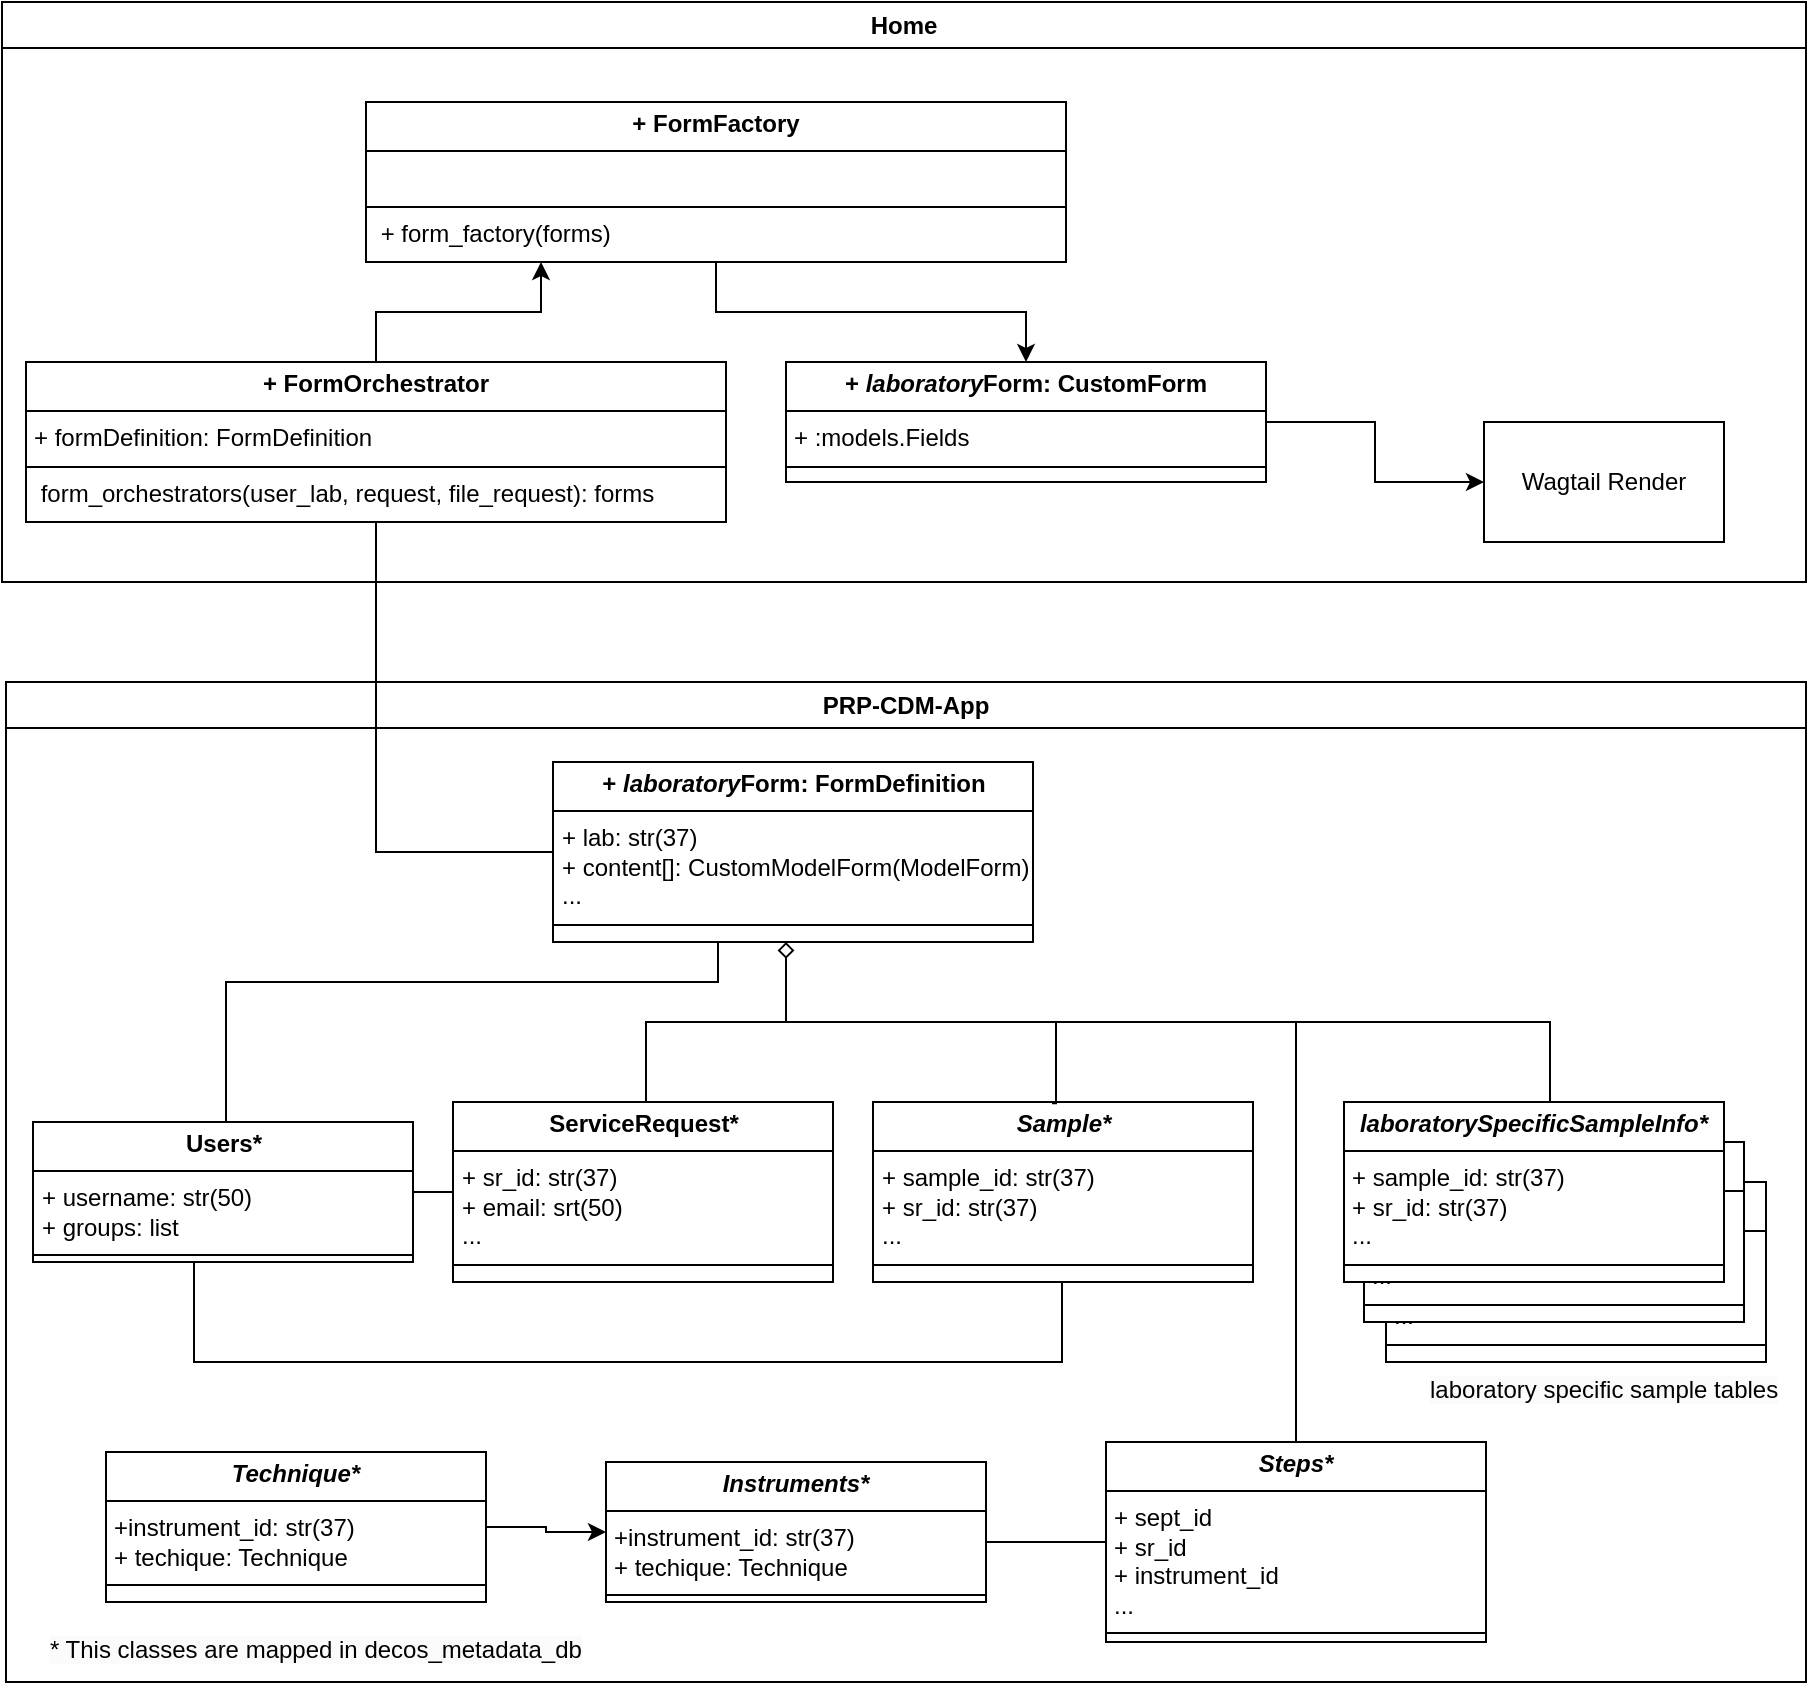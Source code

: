 <mxfile version="24.7.1" type="device">
  <diagram id="C5RBs43oDa-KdzZeNtuy" name="Page-1">
    <mxGraphModel dx="1406" dy="2046" grid="1" gridSize="10" guides="1" tooltips="1" connect="1" arrows="1" fold="1" page="1" pageScale="1" pageWidth="827" pageHeight="1169" math="0" shadow="0">
      <root>
        <mxCell id="WIyWlLk6GJQsqaUBKTNV-0" />
        <mxCell id="WIyWlLk6GJQsqaUBKTNV-1" parent="WIyWlLk6GJQsqaUBKTNV-0" />
        <mxCell id="alVqaxvdJDwjDGDu0Fkk-18" value="&lt;p style=&quot;margin:0px;margin-top:4px;text-align:center;&quot;&gt;&lt;b&gt;&lt;i&gt;laboratorySpecificSampleInfo&lt;/i&gt;&lt;/b&gt;&lt;/p&gt;&lt;hr size=&quot;1&quot; style=&quot;border-style:solid;&quot;&gt;&lt;p style=&quot;margin:0px;margin-left:4px;&quot;&gt;+ sample_id: str(37)&lt;br&gt;+ sr_id: str(37)&lt;/p&gt;&lt;p style=&quot;margin:0px;margin-left:4px;&quot;&gt;...&lt;/p&gt;&lt;hr size=&quot;1&quot; style=&quot;border-style:solid;&quot;&gt;&lt;p style=&quot;margin:0px;margin-left:4px;&quot;&gt;&lt;br&gt;&lt;/p&gt;" style="verticalAlign=top;align=left;overflow=fill;html=1;whiteSpace=wrap;swimlaneLine=1;" vertex="1" parent="WIyWlLk6GJQsqaUBKTNV-1">
          <mxGeometry x="770" y="60" width="190" height="90" as="geometry" />
        </mxCell>
        <mxCell id="alVqaxvdJDwjDGDu0Fkk-17" value="&lt;p style=&quot;margin:0px;margin-top:4px;text-align:center;&quot;&gt;&lt;b&gt;&lt;i&gt;laboratorySpecificSampleInfo&lt;/i&gt;&lt;/b&gt;&lt;/p&gt;&lt;hr size=&quot;1&quot; style=&quot;border-style:solid;&quot;&gt;&lt;p style=&quot;margin:0px;margin-left:4px;&quot;&gt;+ sample_id: str(37)&lt;br&gt;+ sr_id: str(37)&lt;/p&gt;&lt;p style=&quot;margin:0px;margin-left:4px;&quot;&gt;...&lt;/p&gt;&lt;hr size=&quot;1&quot; style=&quot;border-style:solid;&quot;&gt;&lt;p style=&quot;margin:0px;margin-left:4px;&quot;&gt;&lt;br&gt;&lt;/p&gt;" style="verticalAlign=top;align=left;overflow=fill;html=1;whiteSpace=wrap;swimlaneLine=1;" vertex="1" parent="WIyWlLk6GJQsqaUBKTNV-1">
          <mxGeometry x="759" y="40" width="190" height="90" as="geometry" />
        </mxCell>
        <mxCell id="10f_xWXHlFIcY2VpPdPC-27" style="edgeStyle=orthogonalEdgeStyle;rounded=0;orthogonalLoop=1;jettySize=auto;html=1;entryX=0;entryY=0.5;entryDx=0;entryDy=0;endArrow=none;endFill=0;" parent="WIyWlLk6GJQsqaUBKTNV-1" edge="1">
          <mxGeometry relative="1" as="geometry">
            <mxPoint x="370" y="575" as="sourcePoint" />
          </mxGeometry>
        </mxCell>
        <mxCell id="alVqaxvdJDwjDGDu0Fkk-0" style="edgeStyle=orthogonalEdgeStyle;rounded=0;orthogonalLoop=1;jettySize=auto;html=1;endArrow=none;endFill=0;strokeWidth=1;endSize=6;jumpSize=6;swimlaneLine=1;exitX=0.5;exitY=0;exitDx=0;exitDy=0;" edge="1" parent="WIyWlLk6GJQsqaUBKTNV-1" target="alVqaxvdJDwjDGDu0Fkk-12" source="alVqaxvdJDwjDGDu0Fkk-8">
          <mxGeometry relative="1" as="geometry">
            <mxPoint x="435.97" y="-60" as="targetPoint" />
            <Array as="points">
              <mxPoint x="190" y="30" />
              <mxPoint x="190" y="-40" />
              <mxPoint x="436" y="-40" />
            </Array>
            <mxPoint x="360.97" y="30" as="sourcePoint" />
          </mxGeometry>
        </mxCell>
        <mxCell id="alVqaxvdJDwjDGDu0Fkk-6" style="edgeStyle=orthogonalEdgeStyle;rounded=0;orthogonalLoop=1;jettySize=auto;html=1;endArrow=none;endFill=0;exitX=0.5;exitY=1;exitDx=0;exitDy=0;swimlaneLine=1;" edge="1" parent="WIyWlLk6GJQsqaUBKTNV-1" source="alVqaxvdJDwjDGDu0Fkk-8" target="alVqaxvdJDwjDGDu0Fkk-11">
          <mxGeometry relative="1" as="geometry">
            <Array as="points">
              <mxPoint x="174" y="100" />
              <mxPoint x="174" y="150" />
              <mxPoint x="608" y="150" />
            </Array>
          </mxGeometry>
        </mxCell>
        <mxCell id="alVqaxvdJDwjDGDu0Fkk-7" style="edgeStyle=orthogonalEdgeStyle;rounded=0;orthogonalLoop=1;jettySize=auto;html=1;exitX=1;exitY=0.5;exitDx=0;exitDy=0;entryX=0;entryY=0.5;entryDx=0;entryDy=0;endArrow=none;endFill=0;" edge="1" parent="WIyWlLk6GJQsqaUBKTNV-1" source="alVqaxvdJDwjDGDu0Fkk-8" target="alVqaxvdJDwjDGDu0Fkk-10">
          <mxGeometry relative="1" as="geometry" />
        </mxCell>
        <mxCell id="alVqaxvdJDwjDGDu0Fkk-8" value="&lt;p style=&quot;margin:0px;margin-top:4px;text-align:center;&quot;&gt;&lt;b&gt;Users*&lt;/b&gt;&lt;/p&gt;&lt;hr size=&quot;1&quot; style=&quot;border-style:solid;&quot;&gt;&lt;p style=&quot;margin:0px;margin-left:4px;&quot;&gt;+ username: str(50)&lt;br&gt;+ groups: list&lt;/p&gt;&lt;hr size=&quot;1&quot; style=&quot;border-style:solid;&quot;&gt;&lt;p style=&quot;margin:0px;margin-left:4px;&quot;&gt;&lt;br&gt;&lt;/p&gt;" style="verticalAlign=top;align=left;overflow=fill;html=1;whiteSpace=wrap;swimlaneLine=1;" vertex="1" parent="WIyWlLk6GJQsqaUBKTNV-1">
          <mxGeometry x="93.5" y="30" width="190" height="70" as="geometry" />
        </mxCell>
        <mxCell id="alVqaxvdJDwjDGDu0Fkk-10" value="&lt;p style=&quot;margin:0px;margin-top:4px;text-align:center;&quot;&gt;&lt;b&gt;ServiceRequest*&lt;/b&gt;&lt;/p&gt;&lt;hr size=&quot;1&quot; style=&quot;border-style:solid;&quot;&gt;&lt;p style=&quot;margin:0px;margin-left:4px;&quot;&gt;+ sr_id: str(37)&lt;br&gt;+ email: srt(50)&lt;/p&gt;&lt;p style=&quot;margin:0px;margin-left:4px;&quot;&gt;...&lt;/p&gt;&lt;hr size=&quot;1&quot; style=&quot;border-style:solid;&quot;&gt;&lt;p style=&quot;margin:0px;margin-left:4px;&quot;&gt;&lt;br&gt;&lt;/p&gt;" style="verticalAlign=top;align=left;overflow=fill;html=1;whiteSpace=wrap;swimlaneLine=1;" vertex="1" parent="WIyWlLk6GJQsqaUBKTNV-1">
          <mxGeometry x="303.5" y="20" width="190" height="90" as="geometry" />
        </mxCell>
        <mxCell id="alVqaxvdJDwjDGDu0Fkk-11" value="&lt;p style=&quot;margin:0px;margin-top:4px;text-align:center;&quot;&gt;&lt;b&gt;&lt;i&gt;Sample*&lt;/i&gt;&lt;/b&gt;&lt;/p&gt;&lt;hr size=&quot;1&quot; style=&quot;border-style:solid;&quot;&gt;&lt;p style=&quot;margin:0px;margin-left:4px;&quot;&gt;+ sample_id: str(37)&lt;br&gt;+ sr_id: str(37)&lt;/p&gt;&lt;p style=&quot;margin:0px;margin-left:4px;&quot;&gt;...&lt;/p&gt;&lt;hr size=&quot;1&quot; style=&quot;border-style:solid;&quot;&gt;&lt;p style=&quot;margin:0px;margin-left:4px;&quot;&gt;&lt;br&gt;&lt;/p&gt;" style="verticalAlign=top;align=left;overflow=fill;html=1;whiteSpace=wrap;swimlaneLine=1;" vertex="1" parent="WIyWlLk6GJQsqaUBKTNV-1">
          <mxGeometry x="513.5" y="20" width="190" height="90" as="geometry" />
        </mxCell>
        <mxCell id="alVqaxvdJDwjDGDu0Fkk-12" value="&lt;p style=&quot;margin:0px;margin-top:4px;text-align:center;&quot;&gt;&lt;b&gt;+ &lt;i&gt;laboratory&lt;/i&gt;Form: FormDefinition&lt;/b&gt;&lt;/p&gt;&lt;hr size=&quot;1&quot; style=&quot;border-style:solid;&quot;&gt;&lt;p style=&quot;margin:0px;margin-left:4px;&quot;&gt;+ lab: str(37)&lt;br&gt;+ content[]: CustomModelForm(ModelForm)&lt;/p&gt;&lt;p style=&quot;margin:0px;margin-left:4px;&quot;&gt;...&lt;/p&gt;&lt;hr size=&quot;1&quot; style=&quot;border-style:solid;&quot;&gt;&lt;p style=&quot;margin:0px;margin-left:4px;&quot;&gt;&lt;br&gt;&lt;/p&gt;" style="verticalAlign=top;align=left;overflow=fill;html=1;whiteSpace=wrap;swimlaneLine=1;" vertex="1" parent="WIyWlLk6GJQsqaUBKTNV-1">
          <mxGeometry x="353.5" y="-150" width="240" height="90" as="geometry" />
        </mxCell>
        <mxCell id="alVqaxvdJDwjDGDu0Fkk-13" style="edgeStyle=orthogonalEdgeStyle;rounded=0;orthogonalLoop=1;jettySize=auto;html=1;entryX=0.5;entryY=1;entryDx=0;entryDy=0;endArrow=diamond;endFill=0;strokeWidth=1;endSize=6;jumpSize=6;exitX=0.471;exitY=0.007;exitDx=0;exitDy=0;swimlaneLine=1;exitPerimeter=0;" edge="1" parent="WIyWlLk6GJQsqaUBKTNV-1" source="alVqaxvdJDwjDGDu0Fkk-11">
          <mxGeometry relative="1" as="geometry">
            <mxPoint x="605" y="29.99" as="sourcePoint" />
            <mxPoint x="470.0" y="-60.01" as="targetPoint" />
            <Array as="points">
              <mxPoint x="605" y="21" />
              <mxPoint x="605" y="-20" />
              <mxPoint x="470" y="-20" />
            </Array>
          </mxGeometry>
        </mxCell>
        <mxCell id="alVqaxvdJDwjDGDu0Fkk-14" value="&lt;p style=&quot;margin:0px;margin-top:4px;text-align:center;&quot;&gt;&lt;b&gt;&lt;i&gt;laboratorySpecificSampleInfo*&lt;/i&gt;&lt;/b&gt;&lt;/p&gt;&lt;hr size=&quot;1&quot; style=&quot;border-style:solid;&quot;&gt;&lt;p style=&quot;margin:0px;margin-left:4px;&quot;&gt;+ sample_id: str(37)&lt;br&gt;+ sr_id: str(37)&lt;/p&gt;&lt;p style=&quot;margin:0px;margin-left:4px;&quot;&gt;...&lt;/p&gt;&lt;hr size=&quot;1&quot; style=&quot;border-style:solid;&quot;&gt;&lt;p style=&quot;margin:0px;margin-left:4px;&quot;&gt;&lt;br&gt;&lt;/p&gt;" style="verticalAlign=top;align=left;overflow=fill;html=1;whiteSpace=wrap;swimlaneLine=1;" vertex="1" parent="WIyWlLk6GJQsqaUBKTNV-1">
          <mxGeometry x="749" y="20" width="190" height="90" as="geometry" />
        </mxCell>
        <mxCell id="alVqaxvdJDwjDGDu0Fkk-15" style="edgeStyle=orthogonalEdgeStyle;rounded=0;orthogonalLoop=1;jettySize=auto;html=1;endArrow=none;endFill=0;strokeWidth=1;endSize=6;jumpSize=6;swimlaneLine=1;" edge="1" parent="WIyWlLk6GJQsqaUBKTNV-1">
          <mxGeometry relative="1" as="geometry">
            <mxPoint x="850" y="20" as="sourcePoint" />
            <mxPoint x="470" y="-50" as="targetPoint" />
            <Array as="points">
              <mxPoint x="852" y="20" />
              <mxPoint x="852" y="-20" />
              <mxPoint x="470" y="-20" />
            </Array>
          </mxGeometry>
        </mxCell>
        <mxCell id="alVqaxvdJDwjDGDu0Fkk-16" style="edgeStyle=orthogonalEdgeStyle;rounded=0;orthogonalLoop=1;jettySize=auto;html=1;endArrow=none;endFill=0;strokeWidth=1;endSize=6;jumpSize=6;swimlaneLine=1;" edge="1" parent="WIyWlLk6GJQsqaUBKTNV-1">
          <mxGeometry relative="1" as="geometry">
            <mxPoint x="400" y="20" as="sourcePoint" />
            <mxPoint x="470" y="-50" as="targetPoint" />
            <Array as="points">
              <mxPoint x="400" y="-20" />
              <mxPoint x="470" y="-20" />
            </Array>
          </mxGeometry>
        </mxCell>
        <mxCell id="alVqaxvdJDwjDGDu0Fkk-19" value="&lt;span style=&quot;color: rgb(0, 0, 0); font-family: Helvetica; font-size: 12px; font-style: normal; font-variant-ligatures: normal; font-variant-caps: normal; font-weight: 400; letter-spacing: normal; orphans: 2; text-align: left; text-indent: 0px; text-transform: none; widows: 2; word-spacing: 0px; -webkit-text-stroke-width: 0px; white-space: normal; background-color: rgb(251, 251, 251); text-decoration-thickness: initial; text-decoration-style: initial; text-decoration-color: initial; display: inline !important; float: none;&quot;&gt;laboratory specific sample tables&lt;/span&gt;" style="text;whiteSpace=wrap;html=1;" vertex="1" parent="WIyWlLk6GJQsqaUBKTNV-1">
          <mxGeometry x="790" y="150" width="190" height="40" as="geometry" />
        </mxCell>
        <mxCell id="alVqaxvdJDwjDGDu0Fkk-20" value="PRP-CDM-App" style="swimlane;whiteSpace=wrap;html=1;swimlaneLine=1;" vertex="1" parent="WIyWlLk6GJQsqaUBKTNV-1">
          <mxGeometry x="80" y="-190" width="900" height="500" as="geometry">
            <mxRectangle x="160" y="340" width="120" height="30" as="alternateBounds" />
          </mxGeometry>
        </mxCell>
        <mxCell id="alVqaxvdJDwjDGDu0Fkk-37" value="&lt;p style=&quot;margin:0px;margin-top:4px;text-align:center;&quot;&gt;&lt;b&gt;&lt;i&gt;Instruments*&lt;/i&gt;&lt;/b&gt;&lt;/p&gt;&lt;hr size=&quot;1&quot; style=&quot;border-style:solid;&quot;&gt;&lt;p style=&quot;margin:0px;margin-left:4px;&quot;&gt;+instrument_id: str(37)&lt;br&gt;&lt;/p&gt;&lt;p style=&quot;margin:0px;margin-left:4px;&quot;&gt;+ techique: Technique&lt;/p&gt;&lt;hr size=&quot;1&quot; style=&quot;border-style:solid;&quot;&gt;&lt;p style=&quot;margin:0px;margin-left:4px;&quot;&gt;&lt;br&gt;&lt;/p&gt;" style="verticalAlign=top;align=left;overflow=fill;html=1;whiteSpace=wrap;swimlaneLine=1;" vertex="1" parent="alVqaxvdJDwjDGDu0Fkk-20">
          <mxGeometry x="300" y="390" width="190" height="70" as="geometry" />
        </mxCell>
        <mxCell id="alVqaxvdJDwjDGDu0Fkk-40" style="edgeStyle=orthogonalEdgeStyle;rounded=0;orthogonalLoop=1;jettySize=auto;html=1;endArrow=none;endFill=0;" edge="1" parent="alVqaxvdJDwjDGDu0Fkk-20" source="alVqaxvdJDwjDGDu0Fkk-39">
          <mxGeometry relative="1" as="geometry">
            <mxPoint x="635" y="170" as="targetPoint" />
            <Array as="points">
              <mxPoint x="645" y="170" />
            </Array>
          </mxGeometry>
        </mxCell>
        <mxCell id="alVqaxvdJDwjDGDu0Fkk-39" value="&lt;p style=&quot;margin:0px;margin-top:4px;text-align:center;&quot;&gt;&lt;b&gt;&lt;i&gt;Steps*&lt;/i&gt;&lt;/b&gt;&lt;/p&gt;&lt;hr size=&quot;1&quot; style=&quot;border-style:solid;&quot;&gt;&lt;p style=&quot;margin:0px;margin-left:4px;&quot;&gt;+ sept_id&lt;br&gt;&lt;/p&gt;&lt;p style=&quot;margin:0px;margin-left:4px;&quot;&gt;+ sr_id&lt;/p&gt;&lt;p style=&quot;margin:0px;margin-left:4px;&quot;&gt;+ instrument_id&lt;/p&gt;&lt;p style=&quot;margin:0px;margin-left:4px;&quot;&gt;...&lt;/p&gt;&lt;hr size=&quot;1&quot; style=&quot;border-style:solid;&quot;&gt;&lt;p style=&quot;margin:0px;margin-left:4px;&quot;&gt;&lt;br&gt;&lt;/p&gt;" style="verticalAlign=top;align=left;overflow=fill;html=1;whiteSpace=wrap;swimlaneLine=1;" vertex="1" parent="alVqaxvdJDwjDGDu0Fkk-20">
          <mxGeometry x="550" y="380" width="190" height="100" as="geometry" />
        </mxCell>
        <mxCell id="alVqaxvdJDwjDGDu0Fkk-41" style="edgeStyle=orthogonalEdgeStyle;rounded=0;orthogonalLoop=1;jettySize=auto;html=1;entryX=0;entryY=0.5;entryDx=0;entryDy=0;endArrow=none;endFill=0;" edge="1" parent="alVqaxvdJDwjDGDu0Fkk-20" source="alVqaxvdJDwjDGDu0Fkk-37" target="alVqaxvdJDwjDGDu0Fkk-39">
          <mxGeometry relative="1" as="geometry">
            <Array as="points">
              <mxPoint x="530" y="430" />
              <mxPoint x="530" y="430" />
            </Array>
          </mxGeometry>
        </mxCell>
        <mxCell id="alVqaxvdJDwjDGDu0Fkk-43" style="edgeStyle=orthogonalEdgeStyle;rounded=0;orthogonalLoop=1;jettySize=auto;html=1;entryX=0;entryY=0.5;entryDx=0;entryDy=0;" edge="1" parent="alVqaxvdJDwjDGDu0Fkk-20" source="alVqaxvdJDwjDGDu0Fkk-42" target="alVqaxvdJDwjDGDu0Fkk-37">
          <mxGeometry relative="1" as="geometry" />
        </mxCell>
        <mxCell id="alVqaxvdJDwjDGDu0Fkk-42" value="&lt;p style=&quot;margin:0px;margin-top:4px;text-align:center;&quot;&gt;&lt;b&gt;&lt;i&gt;Technique*&lt;/i&gt;&lt;/b&gt;&lt;/p&gt;&lt;hr size=&quot;1&quot; style=&quot;border-style:solid;&quot;&gt;&lt;p style=&quot;margin:0px;margin-left:4px;&quot;&gt;+instrument_id: str(37)&lt;br&gt;&lt;/p&gt;&lt;p style=&quot;margin:0px;margin-left:4px;&quot;&gt;+ techique: Technique&lt;/p&gt;&lt;hr size=&quot;1&quot; style=&quot;border-style:solid;&quot;&gt;&lt;p style=&quot;margin:0px;margin-left:4px;&quot;&gt;&lt;br&gt;&lt;/p&gt;" style="verticalAlign=top;align=left;overflow=fill;html=1;whiteSpace=wrap;swimlaneLine=1;" vertex="1" parent="alVqaxvdJDwjDGDu0Fkk-20">
          <mxGeometry x="50" y="385" width="190" height="75" as="geometry" />
        </mxCell>
        <mxCell id="alVqaxvdJDwjDGDu0Fkk-45" value="&lt;span style=&quot;color: rgb(0, 0, 0); font-family: Helvetica; font-size: 12px; font-style: normal; font-variant-ligatures: normal; font-variant-caps: normal; font-weight: 400; letter-spacing: normal; orphans: 2; text-align: left; text-indent: 0px; text-transform: none; widows: 2; word-spacing: 0px; -webkit-text-stroke-width: 0px; white-space: normal; background-color: rgb(251, 251, 251); text-decoration-thickness: initial; text-decoration-style: initial; text-decoration-color: initial; display: inline !important; float: none;&quot;&gt;* This classes are mapped in decos_metadata_db&lt;/span&gt;" style="text;whiteSpace=wrap;html=1;" vertex="1" parent="alVqaxvdJDwjDGDu0Fkk-20">
          <mxGeometry x="20" y="470" width="290" height="20" as="geometry" />
        </mxCell>
        <mxCell id="alVqaxvdJDwjDGDu0Fkk-21" value="Home" style="swimlane;whiteSpace=wrap;html=1;swimlaneLine=1;" vertex="1" parent="WIyWlLk6GJQsqaUBKTNV-1">
          <mxGeometry x="78" y="-530" width="902" height="290" as="geometry">
            <mxRectangle x="160" y="340" width="120" height="30" as="alternateBounds" />
          </mxGeometry>
        </mxCell>
        <mxCell id="alVqaxvdJDwjDGDu0Fkk-22" value="&lt;p style=&quot;margin:0px;margin-top:4px;text-align:center;&quot;&gt;&lt;b&gt;+ &lt;i&gt;laboratory&lt;/i&gt;Form: CustomForm&lt;/b&gt;&lt;/p&gt;&lt;hr size=&quot;1&quot; style=&quot;border-style:solid;&quot;&gt;&lt;p style=&quot;margin:0px;margin-left:4px;&quot;&gt;+ :models.Fields&lt;/p&gt;&lt;hr size=&quot;1&quot; style=&quot;border-style:solid;&quot;&gt;&lt;p style=&quot;margin:0px;margin-left:4px;&quot;&gt;&lt;br&gt;&lt;/p&gt;" style="verticalAlign=top;align=left;overflow=fill;html=1;whiteSpace=wrap;swimlaneLine=1;" vertex="1" parent="alVqaxvdJDwjDGDu0Fkk-21">
          <mxGeometry x="392" y="180" width="240" height="60" as="geometry" />
        </mxCell>
        <mxCell id="alVqaxvdJDwjDGDu0Fkk-28" value="&lt;p style=&quot;margin:0px;margin-top:4px;text-align:center;&quot;&gt;&lt;b&gt;+ FormOrchestrator&lt;/b&gt;&lt;/p&gt;&lt;hr size=&quot;1&quot; style=&quot;border-style:solid;&quot;&gt;&lt;p style=&quot;margin:0px;margin-left:4px;&quot;&gt;&lt;span style=&quot;background-color: initial;&quot;&gt;+ formDefinition: FormDefinition&lt;/span&gt;&lt;br&gt;&lt;/p&gt;&lt;hr size=&quot;1&quot; style=&quot;border-style:solid;&quot;&gt;&lt;p style=&quot;margin:0px;margin-left:4px;&quot;&gt;&lt;span style=&quot;text-align: center;&quot;&gt;&amp;nbsp;form_orchestrators(user_lab, request, file_request): forms&lt;/span&gt;&lt;br&gt;&lt;/p&gt;" style="verticalAlign=top;align=left;overflow=fill;html=1;whiteSpace=wrap;swimlaneLine=1;" vertex="1" parent="alVqaxvdJDwjDGDu0Fkk-21">
          <mxGeometry x="12" y="180" width="350" height="80" as="geometry" />
        </mxCell>
        <mxCell id="alVqaxvdJDwjDGDu0Fkk-31" value="" style="edgeStyle=orthogonalEdgeStyle;rounded=0;orthogonalLoop=1;jettySize=auto;html=1;entryX=0.5;entryY=0;entryDx=0;entryDy=0;" edge="1" parent="alVqaxvdJDwjDGDu0Fkk-21" source="alVqaxvdJDwjDGDu0Fkk-29" target="alVqaxvdJDwjDGDu0Fkk-22">
          <mxGeometry relative="1" as="geometry" />
        </mxCell>
        <mxCell id="alVqaxvdJDwjDGDu0Fkk-29" value="&lt;p style=&quot;margin:0px;margin-top:4px;text-align:center;&quot;&gt;&lt;b&gt;+ FormFactory&lt;/b&gt;&lt;/p&gt;&lt;hr size=&quot;1&quot; style=&quot;border-style:solid;&quot;&gt;&lt;p style=&quot;margin:0px;margin-left:4px;&quot;&gt;&lt;br&gt;&lt;/p&gt;&lt;hr size=&quot;1&quot; style=&quot;border-style:solid;&quot;&gt;&lt;p style=&quot;margin:0px;margin-left:4px;&quot;&gt;&lt;span style=&quot;text-align: center;&quot;&gt;&amp;nbsp;+ form_factory(forms)&lt;/span&gt;&lt;br&gt;&lt;/p&gt;" style="verticalAlign=top;align=left;overflow=fill;html=1;whiteSpace=wrap;swimlaneLine=1;" vertex="1" parent="alVqaxvdJDwjDGDu0Fkk-21">
          <mxGeometry x="182" y="50" width="350" height="80" as="geometry" />
        </mxCell>
        <mxCell id="alVqaxvdJDwjDGDu0Fkk-30" style="edgeStyle=orthogonalEdgeStyle;rounded=0;orthogonalLoop=1;jettySize=auto;html=1;entryX=0.25;entryY=1;entryDx=0;entryDy=0;" edge="1" parent="alVqaxvdJDwjDGDu0Fkk-21" source="alVqaxvdJDwjDGDu0Fkk-28" target="alVqaxvdJDwjDGDu0Fkk-29">
          <mxGeometry relative="1" as="geometry">
            <mxPoint x="272" y="140" as="targetPoint" />
          </mxGeometry>
        </mxCell>
        <mxCell id="alVqaxvdJDwjDGDu0Fkk-33" value="Wagtail Render" style="rounded=0;whiteSpace=wrap;html=1;" vertex="1" parent="WIyWlLk6GJQsqaUBKTNV-1">
          <mxGeometry x="819" y="-320" width="120" height="60" as="geometry" />
        </mxCell>
        <mxCell id="alVqaxvdJDwjDGDu0Fkk-35" style="edgeStyle=orthogonalEdgeStyle;rounded=0;orthogonalLoop=1;jettySize=auto;html=1;entryX=0;entryY=0.5;entryDx=0;entryDy=0;" edge="1" parent="WIyWlLk6GJQsqaUBKTNV-1" source="alVqaxvdJDwjDGDu0Fkk-22" target="alVqaxvdJDwjDGDu0Fkk-33">
          <mxGeometry relative="1" as="geometry" />
        </mxCell>
        <mxCell id="alVqaxvdJDwjDGDu0Fkk-32" style="edgeStyle=orthogonalEdgeStyle;rounded=0;orthogonalLoop=1;jettySize=auto;html=1;entryX=0.5;entryY=1;entryDx=0;entryDy=0;exitX=0;exitY=0.5;exitDx=0;exitDy=0;endArrow=none;endFill=0;" edge="1" parent="WIyWlLk6GJQsqaUBKTNV-1" source="alVqaxvdJDwjDGDu0Fkk-12" target="alVqaxvdJDwjDGDu0Fkk-28">
          <mxGeometry relative="1" as="geometry" />
        </mxCell>
      </root>
    </mxGraphModel>
  </diagram>
</mxfile>
